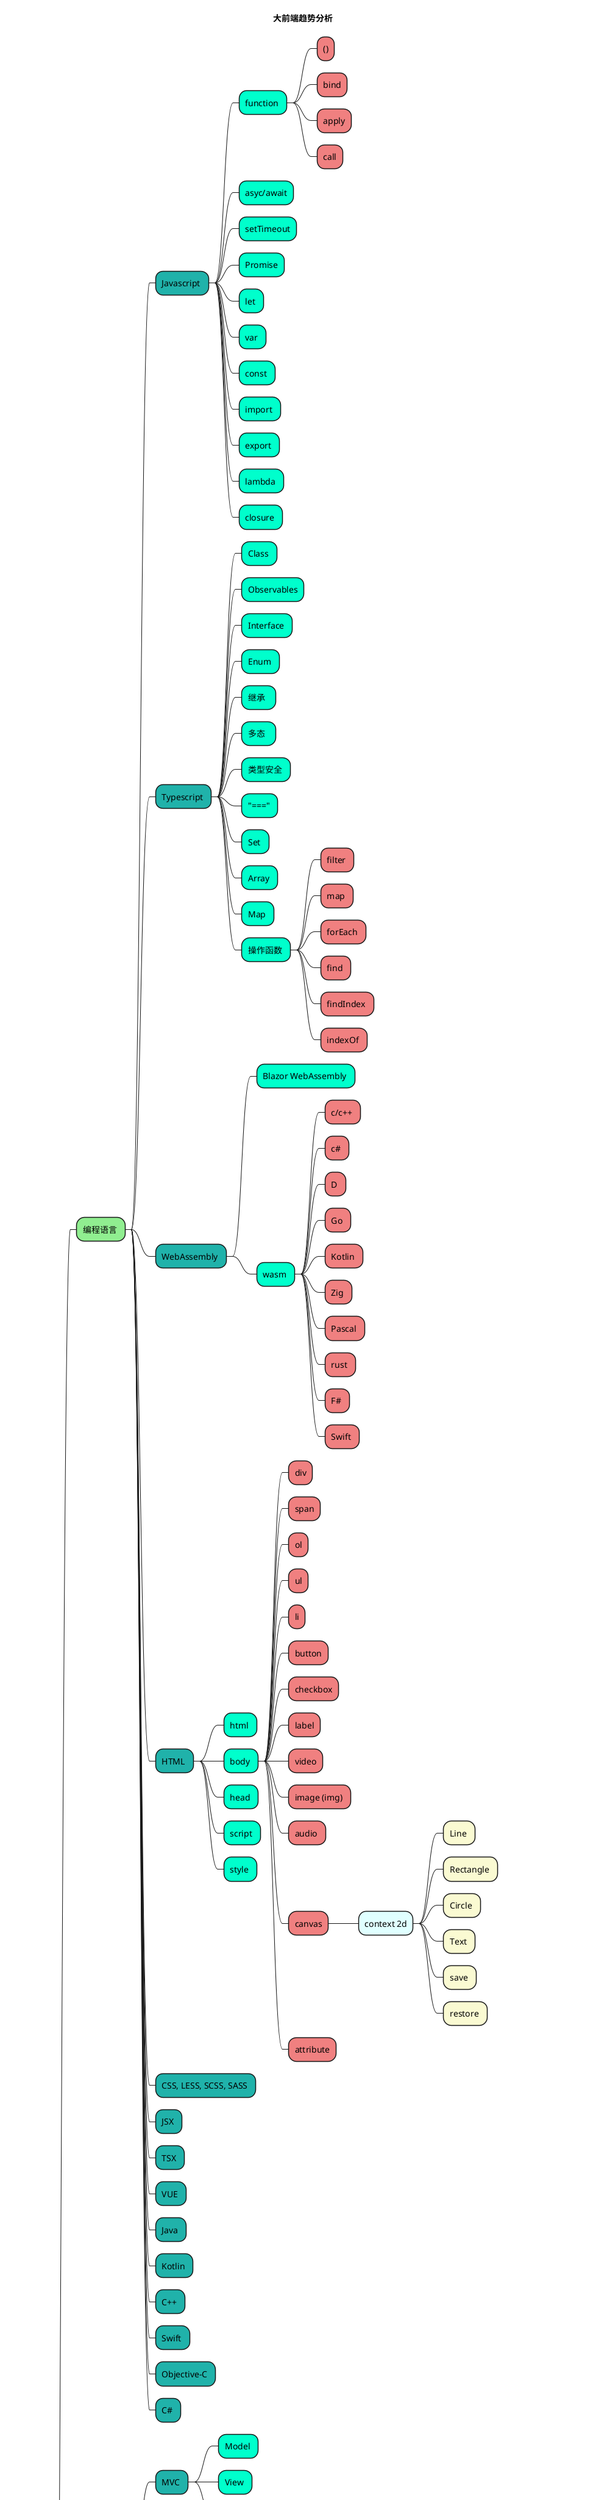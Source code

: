 @startmindmap
<style>
mindmapDiagram {
    .level1 {
        BackgroundColor Orange
    }
    .level2 {
        BackgroundColor lightgreen
    }
    .level3 {
        BackgroundColor LightSeaGreen
    }

    .level4 {
        BackgroundColor #00ffcc
    }

    .level5 {
        BackgroundColor LightCoral
    }
    .level6 {
        BackgroundColor LightCyan
    }
    .level7 {
        BackgroundColor LightGoldenRodYellow
    }
    .level8 {
        BackgroundColor LightGrey
    }
    .level9 {
        BackgroundColor LightSalmon
    }
    .level10 {
        BackgroundColor LightYellow
    }
}
</style>
title 大前端趋势分析


* 大前端 <<level1>>
** 编程语言 <<level2>>
*** Javascript <<level3>>
**** function <<level4>>
***** ()<<level5>>
***** bind<<level5>>
***** apply<<level5>>
***** call<<level5>>
**** asyc/await<<level4>>
**** setTimeout<<level4>>
**** Promise<<level4>>
**** let <<level4>>
**** var <<level4>>
**** const <<level4>>
**** import <<level4>>
**** export <<level4>>
**** lambda <<level4>>
**** closure <<level4>>
*** Typescript <<level3>>
**** Class <<level4>>
**** Observables<<level4>>
**** Interface <<level4>>
**** Enum <<level4>>
**** 继承  <<level4>>
****  多态  <<level4>>
**** 类型安全 <<level4>>
**** "===" <<level4>>
**** Set <<level4>>
**** Array <<level4>>
**** Map <<level4>>
**** 操作函数 <<level4>>
***** filter <<level5>>
***** map <<level5>>
***** forEach <<level5>>
***** find <<level5>>
***** findIndex <<level5>>
***** indexOf <<level5>>
*** WebAssembly <<level3>>
**** Blazor WebAssembly <<level4>>
**** wasm <<level4>>
***** c/c++ <<level5>>
***** c# <<level5>>
***** D <<level5>>
***** Go <<level5>>
***** Kotlin <<level5>>
***** Zig <<level5>>
***** Pascal <<level5>>
***** rust <<level5>>
***** F# <<level5>>
***** Swift <<level5>>
*** HTML <<level3>>
**** html <<level4>>
**** body <<level4>>
***** div<<level5>>
***** span<<level5>>
***** ol<<level5>>
***** ul<<level5>>
***** li<<level5>>
***** button<<level5>>
***** checkbox<<level5>>
***** label<<level5>>
***** video<<level5>>
***** image (img) <<level5>>
***** audio <<level5>>
***** canvas<<level5>>
****** context 2d<<level6>>
******* Line <<level7>>
******* Rectangle <<level7>>
******* Circle <<level7>>
******* Text <<level7>>
******* save <<level7>>
******* restore <<level7>>
***** attribute<<level5>>
**** head <<level4>>
**** script <<level4>>
**** style <<level4>>

*** CSS, LESS, SCSS, SASS <<level3>>
*** JSX <<level3>>
*** TSX <<level3>>
*** VUE <<level3>>
*** Java <<level3>>
*** Kotlin <<level3>>
*** C++ <<level3>>
*** Swift <<level3>>
*** Objective-C <<level3>>
*** C# <<level3>>


** 设计模式 <<level2>>
*** MVC <<level3>>
**** Model <<level4>>
**** View <<level4>>
**** Controller <<level4>>
*** MVP <<level3>>
**** Model <<level4>>
**** View <<level4>>
**** Presenter <<level4>>
*** MVVM <<level3>>
**** Model <<level4>>
**** View <<level4>>
**** ViewModel <<level4>>

** 网页端 <<level2>>
*** 测试框架 <<level3>>
**** 都有默认的推荐 <<level4>>
**** jest <<level4>>
**** jasmine <<level4>>
**** karma <<level4>>
*** NodeJS <<level3>>
*** NPM/Grunt <<level3>>
*** Webpack <<level3>>
*** Babel/Gulp <<level3>>
*** Bundle大小控制 <<level3>>
**** 程序库的选择 <<level4>>
***** Module的引入指定 <<level5>>
*** 界面库的选择 <<level3>>
**** BootStrap <<level4>>
**** Material <<level4>>
**** Prime  <<level4>>
**** Ant Design <<level4>>
**** ChartJS <<level4>>
**** Echarts <<level4>>
**** AntV G6 <<level4>>
**** 检查尺寸变化程序库 <<level4>>
***** 性能选最好 <<level5>>
***** 评论好 <<level5>>
***** 下载量要大 <<level5>>
***** 程序库的越小越好 <<level5>>
*** 传统渲染 <<level3>>
**** jQuery <<level4>>
**** 页面路由 <<level4>>
**** 数据流的管理 <<level4>>
*** MS Blazor <<level3>>
**** Blazor Server <<level4>>
**** Blazor Web Assembly <<level4>>
*** 单页应用程序 <<level3>>
**** CSS扩展 (LESS, SASS, SCSS) <<level4>>
**** 页面路由 <<level4>>
**** 数据流的管理 <<level4>>
**** 组件管理 <<level4>>
**** 技术选型 <<level4>>
***** JSX <<level5>>
***** TSX <<level5>>
***** Javascript <<level5>>
***** Typescript <<level5>>
***** 技术学习活跃度 <<level5>>
****** React, Vue <<level6>>
***** 技术保值 <<level5>>
****** Angular最好 <<level6>>
***** 技术门槛 <<level5>>
***** 数据管理选型 <<level5>>
****** 单向数据流-》三者皆可 <<level6>>
****** 双向数据流-》Vue, Angular <<level6>>
****** 依赖注入-》Angular <<level6>>
**** 技术种类 <<level4>>
***** AngularJS <<level5>>
***** React <<level5>>
****** Class组件 <<level6>>
****** 函数组件 <<level6>>
****** Hooks <<level6>>
****** 单向数据流 <<level6>>
****** JSX <<level6>>
****** Redux <<level6>>
******* Store <<level7>>
******* Reducer <<level7>>
******* Effect <<level7>>
******* Action <<level7>>
******* Selector <<level7>>
***** Vue <<level5>>
****** VueX <<level6>>
******* Store <<level7>>
******* Mutation/Compute <<level7>>
******* Action <<level7>>
******* Getter <<level7>>
****** 单向数据流 <<level6>>
****** 双向数据流 <<level6>>
***** Angular <<level5>>
****** 依赖注入 (Service) <<level6>>
****** Directives <<level6>>
****** Module <<level6>>
****** 单向数据流 <<level6>>
******* NgRX <<level7>>
******** Store <<level8>>
******** Reducer <<level8>>
******** Effect <<level8>>
******** Action <<level8>>
******** Selector <<level8>>
****** 双向数据流 <<level6>>
******* Input [] <<level7>>
******* Output () <<level7>>

** 移动（手机端）<<level2>>

*** 跨平台 <<level3>>
**** Flash <<level4>>
***** ActionScript 2/3 <<level5>>
**** QT <<level4>>
***** C++ <<level5>>
**** Unreal Engine <<level4>>
***** C++ <<level5>>
**** Unity 3D <<level4>>
***** C# <<level5>>
**** Xamarin <<level4>>
***** C# <<level5>>
**** ionic <<level4>>
***** Angular <<level5>>
**** React Native <<level4>>
***** React <<level5>>
**** Fultter <<level4>>
***** Dart <<level5>>
*** 原生开发 <<level3>>
**** Android  <<level4>>
***** JPG  <<level6>>
***** SVG  <<level6>>
***** PNG  <<level6>>
***** XML  <<level6>>
***** Java  <<level6>>
***** Kotlin  <<level6>>
***** C/C++  <<level6>>
**** iOS  <<level4>>
***** PDF  <<level5>>
***** Objective-C  <<level5>>
***** Swift  <<level5>>
***** C/C++ <<level5>>
**** Windows Phone  <<level4>>
***** JPG  <<level5>>
***** SVG  <<level5>>
***** PNG  <<level5>>
***** C#  <<level5>>
***** WPF  <<level5>>
***** XAML  <<level5>>
** 桌面端 <<level2>>
*** Electron <<level3>>
**** Javascript, html, css <<level4>>
*** 逐渐没落的技术 <<level3>>
**** Java Swing <<level4>>
**** Delphi <<level4>>
*** Java FX <<level3>>
**** Java <<level4>>
*** MFC <<level3>>
**** C++ <<level4>>
*** WPF <<level3>>
**** C# <<level4>>
*** VB.Net <<level3>>
**** VB <<level4>>
*** WinForm <<level3>>
**** C# <<level4>>
*** QT <<level3>>
**** C++ <<level4>>
*** Unity 3D <<level3>>
**** C# <<level4>>
*** Unreal Engine <<level3>>
**** C++ <<level4>>
@endmindmap